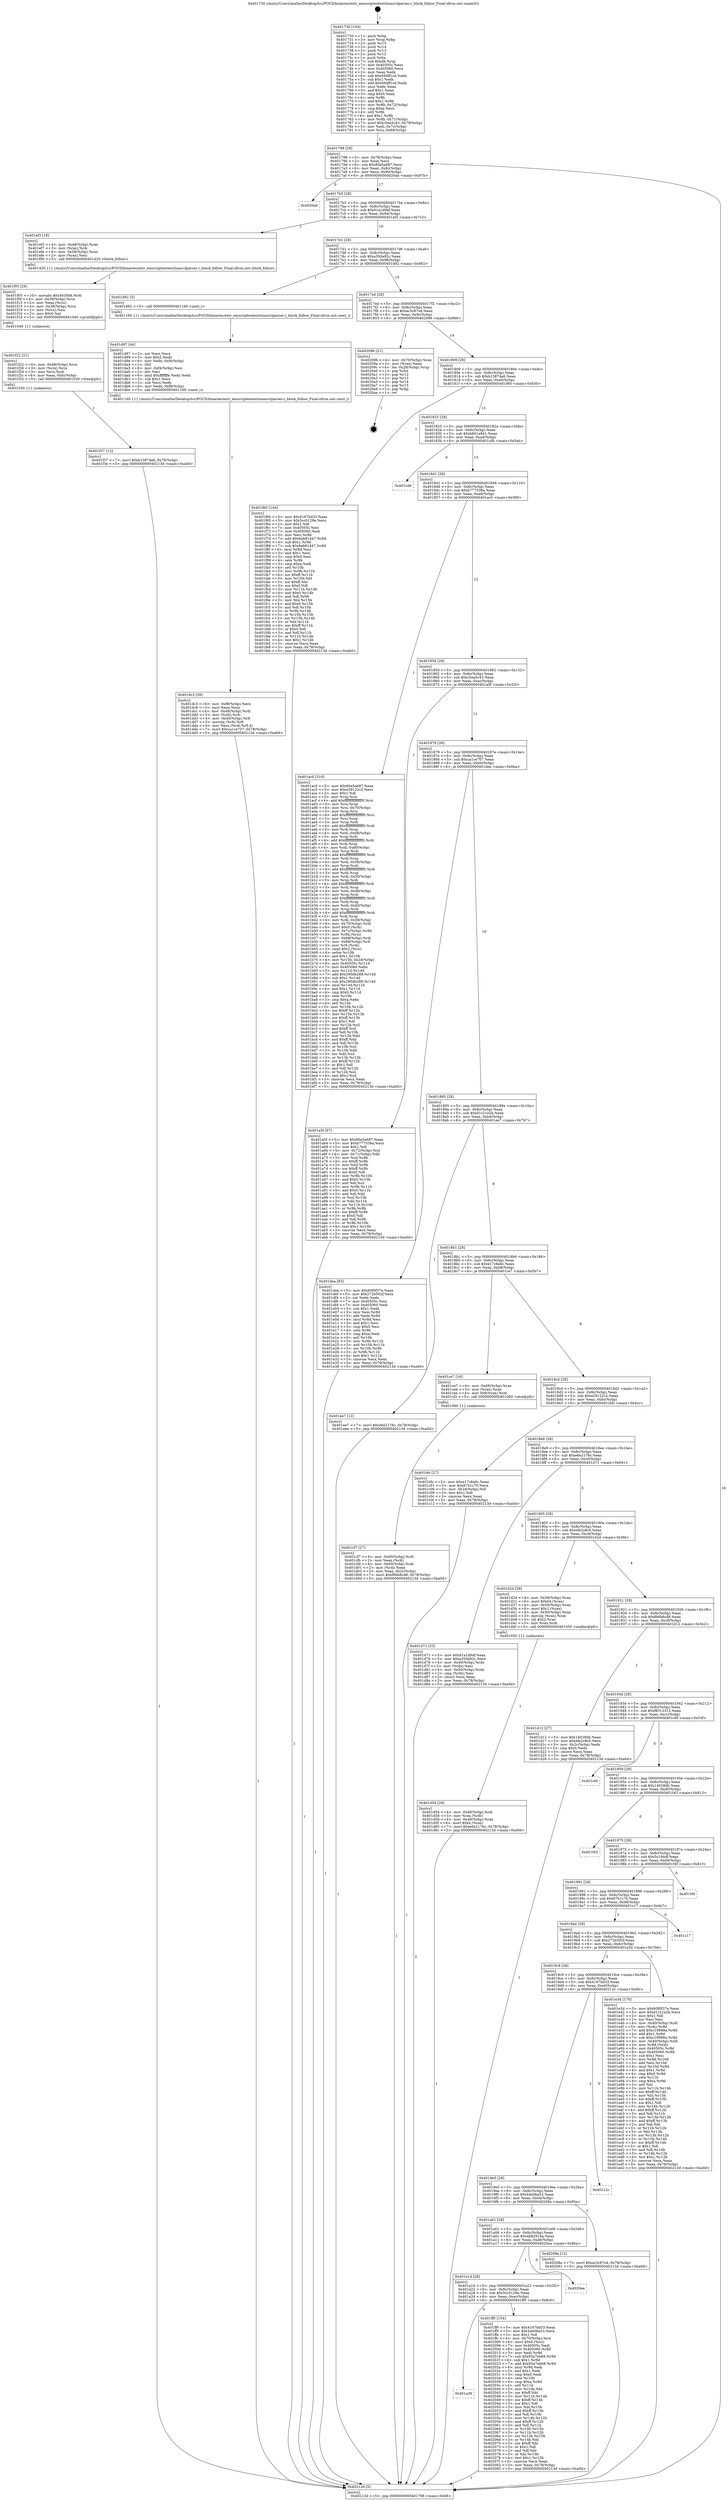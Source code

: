 digraph "0x401730" {
  label = "0x401730 (/mnt/c/Users/mathe/Desktop/tcc/POCII/binaries/extr_emscriptentestsluasrclparser.c_block_follow_Final-ollvm.out::main(0))"
  labelloc = "t"
  node[shape=record]

  Entry [label="",width=0.3,height=0.3,shape=circle,fillcolor=black,style=filled]
  "0x401798" [label="{
     0x401798 [29]\l
     | [instrs]\l
     &nbsp;&nbsp;0x401798 \<+3\>: mov -0x78(%rbp),%eax\l
     &nbsp;&nbsp;0x40179b \<+2\>: mov %eax,%ecx\l
     &nbsp;&nbsp;0x40179d \<+6\>: sub $0x80a5a687,%ecx\l
     &nbsp;&nbsp;0x4017a3 \<+6\>: mov %eax,-0x8c(%rbp)\l
     &nbsp;&nbsp;0x4017a9 \<+6\>: mov %ecx,-0x90(%rbp)\l
     &nbsp;&nbsp;0x4017af \<+6\>: je 00000000004020ab \<main+0x97b\>\l
  }"]
  "0x4020ab" [label="{
     0x4020ab\l
  }", style=dashed]
  "0x4017b5" [label="{
     0x4017b5 [28]\l
     | [instrs]\l
     &nbsp;&nbsp;0x4017b5 \<+5\>: jmp 00000000004017ba \<main+0x8a\>\l
     &nbsp;&nbsp;0x4017ba \<+6\>: mov -0x8c(%rbp),%eax\l
     &nbsp;&nbsp;0x4017c0 \<+5\>: sub $0x91a1d94f,%eax\l
     &nbsp;&nbsp;0x4017c5 \<+6\>: mov %eax,-0x94(%rbp)\l
     &nbsp;&nbsp;0x4017cb \<+6\>: je 0000000000401ef3 \<main+0x7c3\>\l
  }"]
  Exit [label="",width=0.3,height=0.3,shape=circle,fillcolor=black,style=filled,peripheries=2]
  "0x401ef3" [label="{
     0x401ef3 [18]\l
     | [instrs]\l
     &nbsp;&nbsp;0x401ef3 \<+4\>: mov -0x48(%rbp),%rax\l
     &nbsp;&nbsp;0x401ef7 \<+3\>: mov (%rax),%rdi\l
     &nbsp;&nbsp;0x401efa \<+4\>: mov -0x58(%rbp),%rax\l
     &nbsp;&nbsp;0x401efe \<+2\>: mov (%rax),%esi\l
     &nbsp;&nbsp;0x401f00 \<+5\>: call 0000000000401420 \<block_follow\>\l
     | [calls]\l
     &nbsp;&nbsp;0x401420 \{1\} (/mnt/c/Users/mathe/Desktop/tcc/POCII/binaries/extr_emscriptentestsluasrclparser.c_block_follow_Final-ollvm.out::block_follow)\l
  }"]
  "0x4017d1" [label="{
     0x4017d1 [28]\l
     | [instrs]\l
     &nbsp;&nbsp;0x4017d1 \<+5\>: jmp 00000000004017d6 \<main+0xa6\>\l
     &nbsp;&nbsp;0x4017d6 \<+6\>: mov -0x8c(%rbp),%eax\l
     &nbsp;&nbsp;0x4017dc \<+5\>: sub $0xa350a92c,%eax\l
     &nbsp;&nbsp;0x4017e1 \<+6\>: mov %eax,-0x98(%rbp)\l
     &nbsp;&nbsp;0x4017e7 \<+6\>: je 0000000000401d92 \<main+0x662\>\l
  }"]
  "0x401a39" [label="{
     0x401a39\l
  }", style=dashed]
  "0x401d92" [label="{
     0x401d92 [5]\l
     | [instrs]\l
     &nbsp;&nbsp;0x401d92 \<+5\>: call 0000000000401160 \<next_i\>\l
     | [calls]\l
     &nbsp;&nbsp;0x401160 \{1\} (/mnt/c/Users/mathe/Desktop/tcc/POCII/binaries/extr_emscriptentestsluasrclparser.c_block_follow_Final-ollvm.out::next_i)\l
  }"]
  "0x4017ed" [label="{
     0x4017ed [28]\l
     | [instrs]\l
     &nbsp;&nbsp;0x4017ed \<+5\>: jmp 00000000004017f2 \<main+0xc2\>\l
     &nbsp;&nbsp;0x4017f2 \<+6\>: mov -0x8c(%rbp),%eax\l
     &nbsp;&nbsp;0x4017f8 \<+5\>: sub $0xac3c87e4,%eax\l
     &nbsp;&nbsp;0x4017fd \<+6\>: mov %eax,-0x9c(%rbp)\l
     &nbsp;&nbsp;0x401803 \<+6\>: je 0000000000402096 \<main+0x966\>\l
  }"]
  "0x401ff0" [label="{
     0x401ff0 [154]\l
     | [instrs]\l
     &nbsp;&nbsp;0x401ff0 \<+5\>: mov $0x4167bd33,%eax\l
     &nbsp;&nbsp;0x401ff5 \<+5\>: mov $0x44e0ba53,%ecx\l
     &nbsp;&nbsp;0x401ffa \<+2\>: mov $0x1,%dl\l
     &nbsp;&nbsp;0x401ffc \<+4\>: mov -0x70(%rbp),%rsi\l
     &nbsp;&nbsp;0x402000 \<+6\>: movl $0x0,(%rsi)\l
     &nbsp;&nbsp;0x402006 \<+7\>: mov 0x40505c,%edi\l
     &nbsp;&nbsp;0x40200d \<+8\>: mov 0x405060,%r8d\l
     &nbsp;&nbsp;0x402015 \<+3\>: mov %edi,%r9d\l
     &nbsp;&nbsp;0x402018 \<+7\>: sub $0x93a7eb68,%r9d\l
     &nbsp;&nbsp;0x40201f \<+4\>: sub $0x1,%r9d\l
     &nbsp;&nbsp;0x402023 \<+7\>: add $0x93a7eb68,%r9d\l
     &nbsp;&nbsp;0x40202a \<+4\>: imul %r9d,%edi\l
     &nbsp;&nbsp;0x40202e \<+3\>: and $0x1,%edi\l
     &nbsp;&nbsp;0x402031 \<+3\>: cmp $0x0,%edi\l
     &nbsp;&nbsp;0x402034 \<+4\>: sete %r10b\l
     &nbsp;&nbsp;0x402038 \<+4\>: cmp $0xa,%r8d\l
     &nbsp;&nbsp;0x40203c \<+4\>: setl %r11b\l
     &nbsp;&nbsp;0x402040 \<+3\>: mov %r10b,%bl\l
     &nbsp;&nbsp;0x402043 \<+3\>: xor $0xff,%bl\l
     &nbsp;&nbsp;0x402046 \<+3\>: mov %r11b,%r14b\l
     &nbsp;&nbsp;0x402049 \<+4\>: xor $0xff,%r14b\l
     &nbsp;&nbsp;0x40204d \<+3\>: xor $0x1,%dl\l
     &nbsp;&nbsp;0x402050 \<+3\>: mov %bl,%r15b\l
     &nbsp;&nbsp;0x402053 \<+4\>: and $0xff,%r15b\l
     &nbsp;&nbsp;0x402057 \<+3\>: and %dl,%r10b\l
     &nbsp;&nbsp;0x40205a \<+3\>: mov %r14b,%r12b\l
     &nbsp;&nbsp;0x40205d \<+4\>: and $0xff,%r12b\l
     &nbsp;&nbsp;0x402061 \<+3\>: and %dl,%r11b\l
     &nbsp;&nbsp;0x402064 \<+3\>: or %r10b,%r15b\l
     &nbsp;&nbsp;0x402067 \<+3\>: or %r11b,%r12b\l
     &nbsp;&nbsp;0x40206a \<+3\>: xor %r12b,%r15b\l
     &nbsp;&nbsp;0x40206d \<+3\>: or %r14b,%bl\l
     &nbsp;&nbsp;0x402070 \<+3\>: xor $0xff,%bl\l
     &nbsp;&nbsp;0x402073 \<+3\>: or $0x1,%dl\l
     &nbsp;&nbsp;0x402076 \<+2\>: and %dl,%bl\l
     &nbsp;&nbsp;0x402078 \<+3\>: or %bl,%r15b\l
     &nbsp;&nbsp;0x40207b \<+4\>: test $0x1,%r15b\l
     &nbsp;&nbsp;0x40207f \<+3\>: cmovne %ecx,%eax\l
     &nbsp;&nbsp;0x402082 \<+3\>: mov %eax,-0x78(%rbp)\l
     &nbsp;&nbsp;0x402085 \<+5\>: jmp 000000000040213d \<main+0xa0d\>\l
  }"]
  "0x402096" [label="{
     0x402096 [21]\l
     | [instrs]\l
     &nbsp;&nbsp;0x402096 \<+4\>: mov -0x70(%rbp),%rax\l
     &nbsp;&nbsp;0x40209a \<+2\>: mov (%rax),%eax\l
     &nbsp;&nbsp;0x40209c \<+4\>: lea -0x28(%rbp),%rsp\l
     &nbsp;&nbsp;0x4020a0 \<+1\>: pop %rbx\l
     &nbsp;&nbsp;0x4020a1 \<+2\>: pop %r12\l
     &nbsp;&nbsp;0x4020a3 \<+2\>: pop %r13\l
     &nbsp;&nbsp;0x4020a5 \<+2\>: pop %r14\l
     &nbsp;&nbsp;0x4020a7 \<+2\>: pop %r15\l
     &nbsp;&nbsp;0x4020a9 \<+1\>: pop %rbp\l
     &nbsp;&nbsp;0x4020aa \<+1\>: ret\l
  }"]
  "0x401809" [label="{
     0x401809 [28]\l
     | [instrs]\l
     &nbsp;&nbsp;0x401809 \<+5\>: jmp 000000000040180e \<main+0xde\>\l
     &nbsp;&nbsp;0x40180e \<+6\>: mov -0x8c(%rbp),%eax\l
     &nbsp;&nbsp;0x401814 \<+5\>: sub $0xb13874a6,%eax\l
     &nbsp;&nbsp;0x401819 \<+6\>: mov %eax,-0xa0(%rbp)\l
     &nbsp;&nbsp;0x40181f \<+6\>: je 0000000000401f60 \<main+0x830\>\l
  }"]
  "0x401a1d" [label="{
     0x401a1d [28]\l
     | [instrs]\l
     &nbsp;&nbsp;0x401a1d \<+5\>: jmp 0000000000401a22 \<main+0x2f2\>\l
     &nbsp;&nbsp;0x401a22 \<+6\>: mov -0x8c(%rbp),%eax\l
     &nbsp;&nbsp;0x401a28 \<+5\>: sub $0x5cc0128e,%eax\l
     &nbsp;&nbsp;0x401a2d \<+6\>: mov %eax,-0xec(%rbp)\l
     &nbsp;&nbsp;0x401a33 \<+6\>: je 0000000000401ff0 \<main+0x8c0\>\l
  }"]
  "0x401f60" [label="{
     0x401f60 [144]\l
     | [instrs]\l
     &nbsp;&nbsp;0x401f60 \<+5\>: mov $0x4167bd33,%eax\l
     &nbsp;&nbsp;0x401f65 \<+5\>: mov $0x5cc0128e,%ecx\l
     &nbsp;&nbsp;0x401f6a \<+2\>: mov $0x1,%dl\l
     &nbsp;&nbsp;0x401f6c \<+7\>: mov 0x40505c,%esi\l
     &nbsp;&nbsp;0x401f73 \<+7\>: mov 0x405060,%edi\l
     &nbsp;&nbsp;0x401f7a \<+3\>: mov %esi,%r8d\l
     &nbsp;&nbsp;0x401f7d \<+7\>: add $0x6ab81447,%r8d\l
     &nbsp;&nbsp;0x401f84 \<+4\>: sub $0x1,%r8d\l
     &nbsp;&nbsp;0x401f88 \<+7\>: sub $0x6ab81447,%r8d\l
     &nbsp;&nbsp;0x401f8f \<+4\>: imul %r8d,%esi\l
     &nbsp;&nbsp;0x401f93 \<+3\>: and $0x1,%esi\l
     &nbsp;&nbsp;0x401f96 \<+3\>: cmp $0x0,%esi\l
     &nbsp;&nbsp;0x401f99 \<+4\>: sete %r9b\l
     &nbsp;&nbsp;0x401f9d \<+3\>: cmp $0xa,%edi\l
     &nbsp;&nbsp;0x401fa0 \<+4\>: setl %r10b\l
     &nbsp;&nbsp;0x401fa4 \<+3\>: mov %r9b,%r11b\l
     &nbsp;&nbsp;0x401fa7 \<+4\>: xor $0xff,%r11b\l
     &nbsp;&nbsp;0x401fab \<+3\>: mov %r10b,%bl\l
     &nbsp;&nbsp;0x401fae \<+3\>: xor $0xff,%bl\l
     &nbsp;&nbsp;0x401fb1 \<+3\>: xor $0x0,%dl\l
     &nbsp;&nbsp;0x401fb4 \<+3\>: mov %r11b,%r14b\l
     &nbsp;&nbsp;0x401fb7 \<+4\>: and $0x0,%r14b\l
     &nbsp;&nbsp;0x401fbb \<+3\>: and %dl,%r9b\l
     &nbsp;&nbsp;0x401fbe \<+3\>: mov %bl,%r15b\l
     &nbsp;&nbsp;0x401fc1 \<+4\>: and $0x0,%r15b\l
     &nbsp;&nbsp;0x401fc5 \<+3\>: and %dl,%r10b\l
     &nbsp;&nbsp;0x401fc8 \<+3\>: or %r9b,%r14b\l
     &nbsp;&nbsp;0x401fcb \<+3\>: or %r10b,%r15b\l
     &nbsp;&nbsp;0x401fce \<+3\>: xor %r15b,%r14b\l
     &nbsp;&nbsp;0x401fd1 \<+3\>: or %bl,%r11b\l
     &nbsp;&nbsp;0x401fd4 \<+4\>: xor $0xff,%r11b\l
     &nbsp;&nbsp;0x401fd8 \<+3\>: or $0x0,%dl\l
     &nbsp;&nbsp;0x401fdb \<+3\>: and %dl,%r11b\l
     &nbsp;&nbsp;0x401fde \<+3\>: or %r11b,%r14b\l
     &nbsp;&nbsp;0x401fe1 \<+4\>: test $0x1,%r14b\l
     &nbsp;&nbsp;0x401fe5 \<+3\>: cmovne %ecx,%eax\l
     &nbsp;&nbsp;0x401fe8 \<+3\>: mov %eax,-0x78(%rbp)\l
     &nbsp;&nbsp;0x401feb \<+5\>: jmp 000000000040213d \<main+0xa0d\>\l
  }"]
  "0x401825" [label="{
     0x401825 [28]\l
     | [instrs]\l
     &nbsp;&nbsp;0x401825 \<+5\>: jmp 000000000040182a \<main+0xfa\>\l
     &nbsp;&nbsp;0x40182a \<+6\>: mov -0x8c(%rbp),%eax\l
     &nbsp;&nbsp;0x401830 \<+5\>: sub $0xb601a941,%eax\l
     &nbsp;&nbsp;0x401835 \<+6\>: mov %eax,-0xa4(%rbp)\l
     &nbsp;&nbsp;0x40183b \<+6\>: je 0000000000401cdb \<main+0x5ab\>\l
  }"]
  "0x4020ea" [label="{
     0x4020ea\l
  }", style=dashed]
  "0x401cdb" [label="{
     0x401cdb\l
  }", style=dashed]
  "0x401841" [label="{
     0x401841 [28]\l
     | [instrs]\l
     &nbsp;&nbsp;0x401841 \<+5\>: jmp 0000000000401846 \<main+0x116\>\l
     &nbsp;&nbsp;0x401846 \<+6\>: mov -0x8c(%rbp),%eax\l
     &nbsp;&nbsp;0x40184c \<+5\>: sub $0xb777538a,%eax\l
     &nbsp;&nbsp;0x401851 \<+6\>: mov %eax,-0xa8(%rbp)\l
     &nbsp;&nbsp;0x401857 \<+6\>: je 0000000000401ac0 \<main+0x390\>\l
  }"]
  "0x401a01" [label="{
     0x401a01 [28]\l
     | [instrs]\l
     &nbsp;&nbsp;0x401a01 \<+5\>: jmp 0000000000401a06 \<main+0x2d6\>\l
     &nbsp;&nbsp;0x401a06 \<+6\>: mov -0x8c(%rbp),%eax\l
     &nbsp;&nbsp;0x401a0c \<+5\>: sub $0x4b8291ba,%eax\l
     &nbsp;&nbsp;0x401a11 \<+6\>: mov %eax,-0xe8(%rbp)\l
     &nbsp;&nbsp;0x401a17 \<+6\>: je 00000000004020ea \<main+0x9ba\>\l
  }"]
  "0x401ac0" [label="{
     0x401ac0 [316]\l
     | [instrs]\l
     &nbsp;&nbsp;0x401ac0 \<+5\>: mov $0x80a5a687,%eax\l
     &nbsp;&nbsp;0x401ac5 \<+5\>: mov $0xe29122c2,%ecx\l
     &nbsp;&nbsp;0x401aca \<+2\>: mov $0x1,%dl\l
     &nbsp;&nbsp;0x401acc \<+3\>: mov %rsp,%rsi\l
     &nbsp;&nbsp;0x401acf \<+4\>: add $0xfffffffffffffff0,%rsi\l
     &nbsp;&nbsp;0x401ad3 \<+3\>: mov %rsi,%rsp\l
     &nbsp;&nbsp;0x401ad6 \<+4\>: mov %rsi,-0x70(%rbp)\l
     &nbsp;&nbsp;0x401ada \<+3\>: mov %rsp,%rsi\l
     &nbsp;&nbsp;0x401add \<+4\>: add $0xfffffffffffffff0,%rsi\l
     &nbsp;&nbsp;0x401ae1 \<+3\>: mov %rsi,%rsp\l
     &nbsp;&nbsp;0x401ae4 \<+3\>: mov %rsp,%rdi\l
     &nbsp;&nbsp;0x401ae7 \<+4\>: add $0xfffffffffffffff0,%rdi\l
     &nbsp;&nbsp;0x401aeb \<+3\>: mov %rdi,%rsp\l
     &nbsp;&nbsp;0x401aee \<+4\>: mov %rdi,-0x68(%rbp)\l
     &nbsp;&nbsp;0x401af2 \<+3\>: mov %rsp,%rdi\l
     &nbsp;&nbsp;0x401af5 \<+4\>: add $0xfffffffffffffff0,%rdi\l
     &nbsp;&nbsp;0x401af9 \<+3\>: mov %rdi,%rsp\l
     &nbsp;&nbsp;0x401afc \<+4\>: mov %rdi,-0x60(%rbp)\l
     &nbsp;&nbsp;0x401b00 \<+3\>: mov %rsp,%rdi\l
     &nbsp;&nbsp;0x401b03 \<+4\>: add $0xfffffffffffffff0,%rdi\l
     &nbsp;&nbsp;0x401b07 \<+3\>: mov %rdi,%rsp\l
     &nbsp;&nbsp;0x401b0a \<+4\>: mov %rdi,-0x58(%rbp)\l
     &nbsp;&nbsp;0x401b0e \<+3\>: mov %rsp,%rdi\l
     &nbsp;&nbsp;0x401b11 \<+4\>: add $0xfffffffffffffff0,%rdi\l
     &nbsp;&nbsp;0x401b15 \<+3\>: mov %rdi,%rsp\l
     &nbsp;&nbsp;0x401b18 \<+4\>: mov %rdi,-0x50(%rbp)\l
     &nbsp;&nbsp;0x401b1c \<+3\>: mov %rsp,%rdi\l
     &nbsp;&nbsp;0x401b1f \<+4\>: add $0xfffffffffffffff0,%rdi\l
     &nbsp;&nbsp;0x401b23 \<+3\>: mov %rdi,%rsp\l
     &nbsp;&nbsp;0x401b26 \<+4\>: mov %rdi,-0x48(%rbp)\l
     &nbsp;&nbsp;0x401b2a \<+3\>: mov %rsp,%rdi\l
     &nbsp;&nbsp;0x401b2d \<+4\>: add $0xfffffffffffffff0,%rdi\l
     &nbsp;&nbsp;0x401b31 \<+3\>: mov %rdi,%rsp\l
     &nbsp;&nbsp;0x401b34 \<+4\>: mov %rdi,-0x40(%rbp)\l
     &nbsp;&nbsp;0x401b38 \<+3\>: mov %rsp,%rdi\l
     &nbsp;&nbsp;0x401b3b \<+4\>: add $0xfffffffffffffff0,%rdi\l
     &nbsp;&nbsp;0x401b3f \<+3\>: mov %rdi,%rsp\l
     &nbsp;&nbsp;0x401b42 \<+4\>: mov %rdi,-0x38(%rbp)\l
     &nbsp;&nbsp;0x401b46 \<+4\>: mov -0x70(%rbp),%rdi\l
     &nbsp;&nbsp;0x401b4a \<+6\>: movl $0x0,(%rdi)\l
     &nbsp;&nbsp;0x401b50 \<+4\>: mov -0x7c(%rbp),%r8d\l
     &nbsp;&nbsp;0x401b54 \<+3\>: mov %r8d,(%rsi)\l
     &nbsp;&nbsp;0x401b57 \<+4\>: mov -0x68(%rbp),%rdi\l
     &nbsp;&nbsp;0x401b5b \<+7\>: mov -0x88(%rbp),%r9\l
     &nbsp;&nbsp;0x401b62 \<+3\>: mov %r9,(%rdi)\l
     &nbsp;&nbsp;0x401b65 \<+3\>: cmpl $0x2,(%rsi)\l
     &nbsp;&nbsp;0x401b68 \<+4\>: setne %r10b\l
     &nbsp;&nbsp;0x401b6c \<+4\>: and $0x1,%r10b\l
     &nbsp;&nbsp;0x401b70 \<+4\>: mov %r10b,-0x2d(%rbp)\l
     &nbsp;&nbsp;0x401b74 \<+8\>: mov 0x40505c,%r11d\l
     &nbsp;&nbsp;0x401b7c \<+7\>: mov 0x405060,%ebx\l
     &nbsp;&nbsp;0x401b83 \<+3\>: mov %r11d,%r14d\l
     &nbsp;&nbsp;0x401b86 \<+7\>: add $0x290db288,%r14d\l
     &nbsp;&nbsp;0x401b8d \<+4\>: sub $0x1,%r14d\l
     &nbsp;&nbsp;0x401b91 \<+7\>: sub $0x290db288,%r14d\l
     &nbsp;&nbsp;0x401b98 \<+4\>: imul %r14d,%r11d\l
     &nbsp;&nbsp;0x401b9c \<+4\>: and $0x1,%r11d\l
     &nbsp;&nbsp;0x401ba0 \<+4\>: cmp $0x0,%r11d\l
     &nbsp;&nbsp;0x401ba4 \<+4\>: sete %r10b\l
     &nbsp;&nbsp;0x401ba8 \<+3\>: cmp $0xa,%ebx\l
     &nbsp;&nbsp;0x401bab \<+4\>: setl %r15b\l
     &nbsp;&nbsp;0x401baf \<+3\>: mov %r10b,%r12b\l
     &nbsp;&nbsp;0x401bb2 \<+4\>: xor $0xff,%r12b\l
     &nbsp;&nbsp;0x401bb6 \<+3\>: mov %r15b,%r13b\l
     &nbsp;&nbsp;0x401bb9 \<+4\>: xor $0xff,%r13b\l
     &nbsp;&nbsp;0x401bbd \<+3\>: xor $0x1,%dl\l
     &nbsp;&nbsp;0x401bc0 \<+3\>: mov %r12b,%sil\l
     &nbsp;&nbsp;0x401bc3 \<+4\>: and $0xff,%sil\l
     &nbsp;&nbsp;0x401bc7 \<+3\>: and %dl,%r10b\l
     &nbsp;&nbsp;0x401bca \<+3\>: mov %r13b,%dil\l
     &nbsp;&nbsp;0x401bcd \<+4\>: and $0xff,%dil\l
     &nbsp;&nbsp;0x401bd1 \<+3\>: and %dl,%r15b\l
     &nbsp;&nbsp;0x401bd4 \<+3\>: or %r10b,%sil\l
     &nbsp;&nbsp;0x401bd7 \<+3\>: or %r15b,%dil\l
     &nbsp;&nbsp;0x401bda \<+3\>: xor %dil,%sil\l
     &nbsp;&nbsp;0x401bdd \<+3\>: or %r13b,%r12b\l
     &nbsp;&nbsp;0x401be0 \<+4\>: xor $0xff,%r12b\l
     &nbsp;&nbsp;0x401be4 \<+3\>: or $0x1,%dl\l
     &nbsp;&nbsp;0x401be7 \<+3\>: and %dl,%r12b\l
     &nbsp;&nbsp;0x401bea \<+3\>: or %r12b,%sil\l
     &nbsp;&nbsp;0x401bed \<+4\>: test $0x1,%sil\l
     &nbsp;&nbsp;0x401bf1 \<+3\>: cmovne %ecx,%eax\l
     &nbsp;&nbsp;0x401bf4 \<+3\>: mov %eax,-0x78(%rbp)\l
     &nbsp;&nbsp;0x401bf7 \<+5\>: jmp 000000000040213d \<main+0xa0d\>\l
  }"]
  "0x40185d" [label="{
     0x40185d [28]\l
     | [instrs]\l
     &nbsp;&nbsp;0x40185d \<+5\>: jmp 0000000000401862 \<main+0x132\>\l
     &nbsp;&nbsp;0x401862 \<+6\>: mov -0x8c(%rbp),%eax\l
     &nbsp;&nbsp;0x401868 \<+5\>: sub $0xc5ea5c43,%eax\l
     &nbsp;&nbsp;0x40186d \<+6\>: mov %eax,-0xac(%rbp)\l
     &nbsp;&nbsp;0x401873 \<+6\>: je 0000000000401a5f \<main+0x32f\>\l
  }"]
  "0x40208a" [label="{
     0x40208a [12]\l
     | [instrs]\l
     &nbsp;&nbsp;0x40208a \<+7\>: movl $0xac3c87e4,-0x78(%rbp)\l
     &nbsp;&nbsp;0x402091 \<+5\>: jmp 000000000040213d \<main+0xa0d\>\l
  }"]
  "0x401a5f" [label="{
     0x401a5f [97]\l
     | [instrs]\l
     &nbsp;&nbsp;0x401a5f \<+5\>: mov $0x80a5a687,%eax\l
     &nbsp;&nbsp;0x401a64 \<+5\>: mov $0xb777538a,%ecx\l
     &nbsp;&nbsp;0x401a69 \<+2\>: mov $0x1,%dl\l
     &nbsp;&nbsp;0x401a6b \<+4\>: mov -0x72(%rbp),%sil\l
     &nbsp;&nbsp;0x401a6f \<+4\>: mov -0x71(%rbp),%dil\l
     &nbsp;&nbsp;0x401a73 \<+3\>: mov %sil,%r8b\l
     &nbsp;&nbsp;0x401a76 \<+4\>: xor $0xff,%r8b\l
     &nbsp;&nbsp;0x401a7a \<+3\>: mov %dil,%r9b\l
     &nbsp;&nbsp;0x401a7d \<+4\>: xor $0xff,%r9b\l
     &nbsp;&nbsp;0x401a81 \<+3\>: xor $0x0,%dl\l
     &nbsp;&nbsp;0x401a84 \<+3\>: mov %r8b,%r10b\l
     &nbsp;&nbsp;0x401a87 \<+4\>: and $0x0,%r10b\l
     &nbsp;&nbsp;0x401a8b \<+3\>: and %dl,%sil\l
     &nbsp;&nbsp;0x401a8e \<+3\>: mov %r9b,%r11b\l
     &nbsp;&nbsp;0x401a91 \<+4\>: and $0x0,%r11b\l
     &nbsp;&nbsp;0x401a95 \<+3\>: and %dl,%dil\l
     &nbsp;&nbsp;0x401a98 \<+3\>: or %sil,%r10b\l
     &nbsp;&nbsp;0x401a9b \<+3\>: or %dil,%r11b\l
     &nbsp;&nbsp;0x401a9e \<+3\>: xor %r11b,%r10b\l
     &nbsp;&nbsp;0x401aa1 \<+3\>: or %r9b,%r8b\l
     &nbsp;&nbsp;0x401aa4 \<+4\>: xor $0xff,%r8b\l
     &nbsp;&nbsp;0x401aa8 \<+3\>: or $0x0,%dl\l
     &nbsp;&nbsp;0x401aab \<+3\>: and %dl,%r8b\l
     &nbsp;&nbsp;0x401aae \<+3\>: or %r8b,%r10b\l
     &nbsp;&nbsp;0x401ab1 \<+4\>: test $0x1,%r10b\l
     &nbsp;&nbsp;0x401ab5 \<+3\>: cmovne %ecx,%eax\l
     &nbsp;&nbsp;0x401ab8 \<+3\>: mov %eax,-0x78(%rbp)\l
     &nbsp;&nbsp;0x401abb \<+5\>: jmp 000000000040213d \<main+0xa0d\>\l
  }"]
  "0x401879" [label="{
     0x401879 [28]\l
     | [instrs]\l
     &nbsp;&nbsp;0x401879 \<+5\>: jmp 000000000040187e \<main+0x14e\>\l
     &nbsp;&nbsp;0x40187e \<+6\>: mov -0x8c(%rbp),%eax\l
     &nbsp;&nbsp;0x401884 \<+5\>: sub $0xca1ce707,%eax\l
     &nbsp;&nbsp;0x401889 \<+6\>: mov %eax,-0xb0(%rbp)\l
     &nbsp;&nbsp;0x40188f \<+6\>: je 0000000000401dea \<main+0x6ba\>\l
  }"]
  "0x40213d" [label="{
     0x40213d [5]\l
     | [instrs]\l
     &nbsp;&nbsp;0x40213d \<+5\>: jmp 0000000000401798 \<main+0x68\>\l
  }"]
  "0x401730" [label="{
     0x401730 [104]\l
     | [instrs]\l
     &nbsp;&nbsp;0x401730 \<+1\>: push %rbp\l
     &nbsp;&nbsp;0x401731 \<+3\>: mov %rsp,%rbp\l
     &nbsp;&nbsp;0x401734 \<+2\>: push %r15\l
     &nbsp;&nbsp;0x401736 \<+2\>: push %r14\l
     &nbsp;&nbsp;0x401738 \<+2\>: push %r13\l
     &nbsp;&nbsp;0x40173a \<+2\>: push %r12\l
     &nbsp;&nbsp;0x40173c \<+1\>: push %rbx\l
     &nbsp;&nbsp;0x40173d \<+7\>: sub $0xd8,%rsp\l
     &nbsp;&nbsp;0x401744 \<+7\>: mov 0x40505c,%eax\l
     &nbsp;&nbsp;0x40174b \<+7\>: mov 0x405060,%ecx\l
     &nbsp;&nbsp;0x401752 \<+2\>: mov %eax,%edx\l
     &nbsp;&nbsp;0x401754 \<+6\>: sub $0x694ff1cd,%edx\l
     &nbsp;&nbsp;0x40175a \<+3\>: sub $0x1,%edx\l
     &nbsp;&nbsp;0x40175d \<+6\>: add $0x694ff1cd,%edx\l
     &nbsp;&nbsp;0x401763 \<+3\>: imul %edx,%eax\l
     &nbsp;&nbsp;0x401766 \<+3\>: and $0x1,%eax\l
     &nbsp;&nbsp;0x401769 \<+3\>: cmp $0x0,%eax\l
     &nbsp;&nbsp;0x40176c \<+4\>: sete %r8b\l
     &nbsp;&nbsp;0x401770 \<+4\>: and $0x1,%r8b\l
     &nbsp;&nbsp;0x401774 \<+4\>: mov %r8b,-0x72(%rbp)\l
     &nbsp;&nbsp;0x401778 \<+3\>: cmp $0xa,%ecx\l
     &nbsp;&nbsp;0x40177b \<+4\>: setl %r8b\l
     &nbsp;&nbsp;0x40177f \<+4\>: and $0x1,%r8b\l
     &nbsp;&nbsp;0x401783 \<+4\>: mov %r8b,-0x71(%rbp)\l
     &nbsp;&nbsp;0x401787 \<+7\>: movl $0xc5ea5c43,-0x78(%rbp)\l
     &nbsp;&nbsp;0x40178e \<+3\>: mov %edi,-0x7c(%rbp)\l
     &nbsp;&nbsp;0x401791 \<+7\>: mov %rsi,-0x88(%rbp)\l
  }"]
  "0x4019e5" [label="{
     0x4019e5 [28]\l
     | [instrs]\l
     &nbsp;&nbsp;0x4019e5 \<+5\>: jmp 00000000004019ea \<main+0x2ba\>\l
     &nbsp;&nbsp;0x4019ea \<+6\>: mov -0x8c(%rbp),%eax\l
     &nbsp;&nbsp;0x4019f0 \<+5\>: sub $0x44e0ba53,%eax\l
     &nbsp;&nbsp;0x4019f5 \<+6\>: mov %eax,-0xe4(%rbp)\l
     &nbsp;&nbsp;0x4019fb \<+6\>: je 000000000040208a \<main+0x95a\>\l
  }"]
  "0x40212c" [label="{
     0x40212c\l
  }", style=dashed]
  "0x401dea" [label="{
     0x401dea [83]\l
     | [instrs]\l
     &nbsp;&nbsp;0x401dea \<+5\>: mov $0x60f0f37e,%eax\l
     &nbsp;&nbsp;0x401def \<+5\>: mov $0x272b592f,%ecx\l
     &nbsp;&nbsp;0x401df4 \<+2\>: xor %edx,%edx\l
     &nbsp;&nbsp;0x401df6 \<+7\>: mov 0x40505c,%esi\l
     &nbsp;&nbsp;0x401dfd \<+7\>: mov 0x405060,%edi\l
     &nbsp;&nbsp;0x401e04 \<+3\>: sub $0x1,%edx\l
     &nbsp;&nbsp;0x401e07 \<+3\>: mov %esi,%r8d\l
     &nbsp;&nbsp;0x401e0a \<+3\>: add %edx,%r8d\l
     &nbsp;&nbsp;0x401e0d \<+4\>: imul %r8d,%esi\l
     &nbsp;&nbsp;0x401e11 \<+3\>: and $0x1,%esi\l
     &nbsp;&nbsp;0x401e14 \<+3\>: cmp $0x0,%esi\l
     &nbsp;&nbsp;0x401e17 \<+4\>: sete %r9b\l
     &nbsp;&nbsp;0x401e1b \<+3\>: cmp $0xa,%edi\l
     &nbsp;&nbsp;0x401e1e \<+4\>: setl %r10b\l
     &nbsp;&nbsp;0x401e22 \<+3\>: mov %r9b,%r11b\l
     &nbsp;&nbsp;0x401e25 \<+3\>: and %r10b,%r11b\l
     &nbsp;&nbsp;0x401e28 \<+3\>: xor %r10b,%r9b\l
     &nbsp;&nbsp;0x401e2b \<+3\>: or %r9b,%r11b\l
     &nbsp;&nbsp;0x401e2e \<+4\>: test $0x1,%r11b\l
     &nbsp;&nbsp;0x401e32 \<+3\>: cmovne %ecx,%eax\l
     &nbsp;&nbsp;0x401e35 \<+3\>: mov %eax,-0x78(%rbp)\l
     &nbsp;&nbsp;0x401e38 \<+5\>: jmp 000000000040213d \<main+0xa0d\>\l
  }"]
  "0x401895" [label="{
     0x401895 [28]\l
     | [instrs]\l
     &nbsp;&nbsp;0x401895 \<+5\>: jmp 000000000040189a \<main+0x16a\>\l
     &nbsp;&nbsp;0x40189a \<+6\>: mov -0x8c(%rbp),%eax\l
     &nbsp;&nbsp;0x4018a0 \<+5\>: sub $0xd1c21e2b,%eax\l
     &nbsp;&nbsp;0x4018a5 \<+6\>: mov %eax,-0xb4(%rbp)\l
     &nbsp;&nbsp;0x4018ab \<+6\>: je 0000000000401ee7 \<main+0x7b7\>\l
  }"]
  "0x401f37" [label="{
     0x401f37 [12]\l
     | [instrs]\l
     &nbsp;&nbsp;0x401f37 \<+7\>: movl $0xb13874a6,-0x78(%rbp)\l
     &nbsp;&nbsp;0x401f3e \<+5\>: jmp 000000000040213d \<main+0xa0d\>\l
  }"]
  "0x401ee7" [label="{
     0x401ee7 [12]\l
     | [instrs]\l
     &nbsp;&nbsp;0x401ee7 \<+7\>: movl $0xe6e2176c,-0x78(%rbp)\l
     &nbsp;&nbsp;0x401eee \<+5\>: jmp 000000000040213d \<main+0xa0d\>\l
  }"]
  "0x4018b1" [label="{
     0x4018b1 [28]\l
     | [instrs]\l
     &nbsp;&nbsp;0x4018b1 \<+5\>: jmp 00000000004018b6 \<main+0x186\>\l
     &nbsp;&nbsp;0x4018b6 \<+6\>: mov -0x8c(%rbp),%eax\l
     &nbsp;&nbsp;0x4018bc \<+5\>: sub $0xe17c8a6c,%eax\l
     &nbsp;&nbsp;0x4018c1 \<+6\>: mov %eax,-0xb8(%rbp)\l
     &nbsp;&nbsp;0x4018c7 \<+6\>: je 0000000000401ce7 \<main+0x5b7\>\l
  }"]
  "0x401f22" [label="{
     0x401f22 [21]\l
     | [instrs]\l
     &nbsp;&nbsp;0x401f22 \<+4\>: mov -0x48(%rbp),%rcx\l
     &nbsp;&nbsp;0x401f26 \<+3\>: mov (%rcx),%rcx\l
     &nbsp;&nbsp;0x401f29 \<+3\>: mov %rcx,%rdi\l
     &nbsp;&nbsp;0x401f2c \<+6\>: mov %eax,-0xfc(%rbp)\l
     &nbsp;&nbsp;0x401f32 \<+5\>: call 0000000000401030 \<free@plt\>\l
     | [calls]\l
     &nbsp;&nbsp;0x401030 \{1\} (unknown)\l
  }"]
  "0x401ce7" [label="{
     0x401ce7 [16]\l
     | [instrs]\l
     &nbsp;&nbsp;0x401ce7 \<+4\>: mov -0x68(%rbp),%rax\l
     &nbsp;&nbsp;0x401ceb \<+3\>: mov (%rax),%rax\l
     &nbsp;&nbsp;0x401cee \<+4\>: mov 0x8(%rax),%rdi\l
     &nbsp;&nbsp;0x401cf2 \<+5\>: call 0000000000401060 \<atoi@plt\>\l
     | [calls]\l
     &nbsp;&nbsp;0x401060 \{1\} (unknown)\l
  }"]
  "0x4018cd" [label="{
     0x4018cd [28]\l
     | [instrs]\l
     &nbsp;&nbsp;0x4018cd \<+5\>: jmp 00000000004018d2 \<main+0x1a2\>\l
     &nbsp;&nbsp;0x4018d2 \<+6\>: mov -0x8c(%rbp),%eax\l
     &nbsp;&nbsp;0x4018d8 \<+5\>: sub $0xe29122c2,%eax\l
     &nbsp;&nbsp;0x4018dd \<+6\>: mov %eax,-0xbc(%rbp)\l
     &nbsp;&nbsp;0x4018e3 \<+6\>: je 0000000000401bfc \<main+0x4cc\>\l
  }"]
  "0x401f05" [label="{
     0x401f05 [29]\l
     | [instrs]\l
     &nbsp;&nbsp;0x401f05 \<+10\>: movabs $0x4030b6,%rdi\l
     &nbsp;&nbsp;0x401f0f \<+4\>: mov -0x38(%rbp),%rcx\l
     &nbsp;&nbsp;0x401f13 \<+2\>: mov %eax,(%rcx)\l
     &nbsp;&nbsp;0x401f15 \<+4\>: mov -0x38(%rbp),%rcx\l
     &nbsp;&nbsp;0x401f19 \<+2\>: mov (%rcx),%esi\l
     &nbsp;&nbsp;0x401f1b \<+2\>: mov $0x0,%al\l
     &nbsp;&nbsp;0x401f1d \<+5\>: call 0000000000401040 \<printf@plt\>\l
     | [calls]\l
     &nbsp;&nbsp;0x401040 \{1\} (unknown)\l
  }"]
  "0x401bfc" [label="{
     0x401bfc [27]\l
     | [instrs]\l
     &nbsp;&nbsp;0x401bfc \<+5\>: mov $0xe17c8a6c,%eax\l
     &nbsp;&nbsp;0x401c01 \<+5\>: mov $0x67b1c70,%ecx\l
     &nbsp;&nbsp;0x401c06 \<+3\>: mov -0x2d(%rbp),%dl\l
     &nbsp;&nbsp;0x401c09 \<+3\>: test $0x1,%dl\l
     &nbsp;&nbsp;0x401c0c \<+3\>: cmovne %ecx,%eax\l
     &nbsp;&nbsp;0x401c0f \<+3\>: mov %eax,-0x78(%rbp)\l
     &nbsp;&nbsp;0x401c12 \<+5\>: jmp 000000000040213d \<main+0xa0d\>\l
  }"]
  "0x4018e9" [label="{
     0x4018e9 [28]\l
     | [instrs]\l
     &nbsp;&nbsp;0x4018e9 \<+5\>: jmp 00000000004018ee \<main+0x1be\>\l
     &nbsp;&nbsp;0x4018ee \<+6\>: mov -0x8c(%rbp),%eax\l
     &nbsp;&nbsp;0x4018f4 \<+5\>: sub $0xe6e2176c,%eax\l
     &nbsp;&nbsp;0x4018f9 \<+6\>: mov %eax,-0xc0(%rbp)\l
     &nbsp;&nbsp;0x4018ff \<+6\>: je 0000000000401d71 \<main+0x641\>\l
  }"]
  "0x401cf7" [label="{
     0x401cf7 [27]\l
     | [instrs]\l
     &nbsp;&nbsp;0x401cf7 \<+4\>: mov -0x60(%rbp),%rdi\l
     &nbsp;&nbsp;0x401cfb \<+2\>: mov %eax,(%rdi)\l
     &nbsp;&nbsp;0x401cfd \<+4\>: mov -0x60(%rbp),%rdi\l
     &nbsp;&nbsp;0x401d01 \<+2\>: mov (%rdi),%eax\l
     &nbsp;&nbsp;0x401d03 \<+3\>: mov %eax,-0x2c(%rbp)\l
     &nbsp;&nbsp;0x401d06 \<+7\>: movl $0xf66b8cd8,-0x78(%rbp)\l
     &nbsp;&nbsp;0x401d0d \<+5\>: jmp 000000000040213d \<main+0xa0d\>\l
  }"]
  "0x4019c9" [label="{
     0x4019c9 [28]\l
     | [instrs]\l
     &nbsp;&nbsp;0x4019c9 \<+5\>: jmp 00000000004019ce \<main+0x29e\>\l
     &nbsp;&nbsp;0x4019ce \<+6\>: mov -0x8c(%rbp),%eax\l
     &nbsp;&nbsp;0x4019d4 \<+5\>: sub $0x4167bd33,%eax\l
     &nbsp;&nbsp;0x4019d9 \<+6\>: mov %eax,-0xe0(%rbp)\l
     &nbsp;&nbsp;0x4019df \<+6\>: je 000000000040212c \<main+0x9fc\>\l
  }"]
  "0x401d71" [label="{
     0x401d71 [33]\l
     | [instrs]\l
     &nbsp;&nbsp;0x401d71 \<+5\>: mov $0x91a1d94f,%eax\l
     &nbsp;&nbsp;0x401d76 \<+5\>: mov $0xa350a92c,%ecx\l
     &nbsp;&nbsp;0x401d7b \<+4\>: mov -0x40(%rbp),%rdx\l
     &nbsp;&nbsp;0x401d7f \<+2\>: mov (%rdx),%esi\l
     &nbsp;&nbsp;0x401d81 \<+4\>: mov -0x50(%rbp),%rdx\l
     &nbsp;&nbsp;0x401d85 \<+2\>: cmp (%rdx),%esi\l
     &nbsp;&nbsp;0x401d87 \<+3\>: cmovl %ecx,%eax\l
     &nbsp;&nbsp;0x401d8a \<+3\>: mov %eax,-0x78(%rbp)\l
     &nbsp;&nbsp;0x401d8d \<+5\>: jmp 000000000040213d \<main+0xa0d\>\l
  }"]
  "0x401905" [label="{
     0x401905 [28]\l
     | [instrs]\l
     &nbsp;&nbsp;0x401905 \<+5\>: jmp 000000000040190a \<main+0x1da\>\l
     &nbsp;&nbsp;0x40190a \<+6\>: mov -0x8c(%rbp),%eax\l
     &nbsp;&nbsp;0x401910 \<+5\>: sub $0xefe2c8c0,%eax\l
     &nbsp;&nbsp;0x401915 \<+6\>: mov %eax,-0xc4(%rbp)\l
     &nbsp;&nbsp;0x40191b \<+6\>: je 0000000000401d2d \<main+0x5fd\>\l
  }"]
  "0x401e3d" [label="{
     0x401e3d [170]\l
     | [instrs]\l
     &nbsp;&nbsp;0x401e3d \<+5\>: mov $0x60f0f37e,%eax\l
     &nbsp;&nbsp;0x401e42 \<+5\>: mov $0xd1c21e2b,%ecx\l
     &nbsp;&nbsp;0x401e47 \<+2\>: mov $0x1,%dl\l
     &nbsp;&nbsp;0x401e49 \<+2\>: xor %esi,%esi\l
     &nbsp;&nbsp;0x401e4b \<+4\>: mov -0x40(%rbp),%rdi\l
     &nbsp;&nbsp;0x401e4f \<+3\>: mov (%rdi),%r8d\l
     &nbsp;&nbsp;0x401e52 \<+7\>: add $0xc19988a,%r8d\l
     &nbsp;&nbsp;0x401e59 \<+4\>: add $0x1,%r8d\l
     &nbsp;&nbsp;0x401e5d \<+7\>: sub $0xc19988a,%r8d\l
     &nbsp;&nbsp;0x401e64 \<+4\>: mov -0x40(%rbp),%rdi\l
     &nbsp;&nbsp;0x401e68 \<+3\>: mov %r8d,(%rdi)\l
     &nbsp;&nbsp;0x401e6b \<+8\>: mov 0x40505c,%r8d\l
     &nbsp;&nbsp;0x401e73 \<+8\>: mov 0x405060,%r9d\l
     &nbsp;&nbsp;0x401e7b \<+3\>: sub $0x1,%esi\l
     &nbsp;&nbsp;0x401e7e \<+3\>: mov %r8d,%r10d\l
     &nbsp;&nbsp;0x401e81 \<+3\>: add %esi,%r10d\l
     &nbsp;&nbsp;0x401e84 \<+4\>: imul %r10d,%r8d\l
     &nbsp;&nbsp;0x401e88 \<+4\>: and $0x1,%r8d\l
     &nbsp;&nbsp;0x401e8c \<+4\>: cmp $0x0,%r8d\l
     &nbsp;&nbsp;0x401e90 \<+4\>: sete %r11b\l
     &nbsp;&nbsp;0x401e94 \<+4\>: cmp $0xa,%r9d\l
     &nbsp;&nbsp;0x401e98 \<+3\>: setl %bl\l
     &nbsp;&nbsp;0x401e9b \<+3\>: mov %r11b,%r14b\l
     &nbsp;&nbsp;0x401e9e \<+4\>: xor $0xff,%r14b\l
     &nbsp;&nbsp;0x401ea2 \<+3\>: mov %bl,%r15b\l
     &nbsp;&nbsp;0x401ea5 \<+4\>: xor $0xff,%r15b\l
     &nbsp;&nbsp;0x401ea9 \<+3\>: xor $0x1,%dl\l
     &nbsp;&nbsp;0x401eac \<+3\>: mov %r14b,%r12b\l
     &nbsp;&nbsp;0x401eaf \<+4\>: and $0xff,%r12b\l
     &nbsp;&nbsp;0x401eb3 \<+3\>: and %dl,%r11b\l
     &nbsp;&nbsp;0x401eb6 \<+3\>: mov %r15b,%r13b\l
     &nbsp;&nbsp;0x401eb9 \<+4\>: and $0xff,%r13b\l
     &nbsp;&nbsp;0x401ebd \<+2\>: and %dl,%bl\l
     &nbsp;&nbsp;0x401ebf \<+3\>: or %r11b,%r12b\l
     &nbsp;&nbsp;0x401ec2 \<+3\>: or %bl,%r13b\l
     &nbsp;&nbsp;0x401ec5 \<+3\>: xor %r13b,%r12b\l
     &nbsp;&nbsp;0x401ec8 \<+3\>: or %r15b,%r14b\l
     &nbsp;&nbsp;0x401ecb \<+4\>: xor $0xff,%r14b\l
     &nbsp;&nbsp;0x401ecf \<+3\>: or $0x1,%dl\l
     &nbsp;&nbsp;0x401ed2 \<+3\>: and %dl,%r14b\l
     &nbsp;&nbsp;0x401ed5 \<+3\>: or %r14b,%r12b\l
     &nbsp;&nbsp;0x401ed8 \<+4\>: test $0x1,%r12b\l
     &nbsp;&nbsp;0x401edc \<+3\>: cmovne %ecx,%eax\l
     &nbsp;&nbsp;0x401edf \<+3\>: mov %eax,-0x78(%rbp)\l
     &nbsp;&nbsp;0x401ee2 \<+5\>: jmp 000000000040213d \<main+0xa0d\>\l
  }"]
  "0x401d2d" [label="{
     0x401d2d [39]\l
     | [instrs]\l
     &nbsp;&nbsp;0x401d2d \<+4\>: mov -0x58(%rbp),%rax\l
     &nbsp;&nbsp;0x401d31 \<+6\>: movl $0x64,(%rax)\l
     &nbsp;&nbsp;0x401d37 \<+4\>: mov -0x50(%rbp),%rax\l
     &nbsp;&nbsp;0x401d3b \<+6\>: movl $0x1,(%rax)\l
     &nbsp;&nbsp;0x401d41 \<+4\>: mov -0x50(%rbp),%rax\l
     &nbsp;&nbsp;0x401d45 \<+3\>: movslq (%rax),%rax\l
     &nbsp;&nbsp;0x401d48 \<+4\>: shl $0x2,%rax\l
     &nbsp;&nbsp;0x401d4c \<+3\>: mov %rax,%rdi\l
     &nbsp;&nbsp;0x401d4f \<+5\>: call 0000000000401050 \<malloc@plt\>\l
     | [calls]\l
     &nbsp;&nbsp;0x401050 \{1\} (unknown)\l
  }"]
  "0x401921" [label="{
     0x401921 [28]\l
     | [instrs]\l
     &nbsp;&nbsp;0x401921 \<+5\>: jmp 0000000000401926 \<main+0x1f6\>\l
     &nbsp;&nbsp;0x401926 \<+6\>: mov -0x8c(%rbp),%eax\l
     &nbsp;&nbsp;0x40192c \<+5\>: sub $0xf66b8cd8,%eax\l
     &nbsp;&nbsp;0x401931 \<+6\>: mov %eax,-0xc8(%rbp)\l
     &nbsp;&nbsp;0x401937 \<+6\>: je 0000000000401d12 \<main+0x5e2\>\l
  }"]
  "0x4019ad" [label="{
     0x4019ad [28]\l
     | [instrs]\l
     &nbsp;&nbsp;0x4019ad \<+5\>: jmp 00000000004019b2 \<main+0x282\>\l
     &nbsp;&nbsp;0x4019b2 \<+6\>: mov -0x8c(%rbp),%eax\l
     &nbsp;&nbsp;0x4019b8 \<+5\>: sub $0x272b592f,%eax\l
     &nbsp;&nbsp;0x4019bd \<+6\>: mov %eax,-0xdc(%rbp)\l
     &nbsp;&nbsp;0x4019c3 \<+6\>: je 0000000000401e3d \<main+0x70d\>\l
  }"]
  "0x401d12" [label="{
     0x401d12 [27]\l
     | [instrs]\l
     &nbsp;&nbsp;0x401d12 \<+5\>: mov $0x14028db,%eax\l
     &nbsp;&nbsp;0x401d17 \<+5\>: mov $0xefe2c8c0,%ecx\l
     &nbsp;&nbsp;0x401d1c \<+3\>: mov -0x2c(%rbp),%edx\l
     &nbsp;&nbsp;0x401d1f \<+3\>: cmp $0x0,%edx\l
     &nbsp;&nbsp;0x401d22 \<+3\>: cmove %ecx,%eax\l
     &nbsp;&nbsp;0x401d25 \<+3\>: mov %eax,-0x78(%rbp)\l
     &nbsp;&nbsp;0x401d28 \<+5\>: jmp 000000000040213d \<main+0xa0d\>\l
  }"]
  "0x40193d" [label="{
     0x40193d [28]\l
     | [instrs]\l
     &nbsp;&nbsp;0x40193d \<+5\>: jmp 0000000000401942 \<main+0x212\>\l
     &nbsp;&nbsp;0x401942 \<+6\>: mov -0x8c(%rbp),%eax\l
     &nbsp;&nbsp;0x401948 \<+5\>: sub $0xf8312315,%eax\l
     &nbsp;&nbsp;0x40194d \<+6\>: mov %eax,-0xcc(%rbp)\l
     &nbsp;&nbsp;0x401953 \<+6\>: je 0000000000401c6f \<main+0x53f\>\l
  }"]
  "0x401d54" [label="{
     0x401d54 [29]\l
     | [instrs]\l
     &nbsp;&nbsp;0x401d54 \<+4\>: mov -0x48(%rbp),%rdi\l
     &nbsp;&nbsp;0x401d58 \<+3\>: mov %rax,(%rdi)\l
     &nbsp;&nbsp;0x401d5b \<+4\>: mov -0x40(%rbp),%rax\l
     &nbsp;&nbsp;0x401d5f \<+6\>: movl $0x0,(%rax)\l
     &nbsp;&nbsp;0x401d65 \<+7\>: movl $0xe6e2176c,-0x78(%rbp)\l
     &nbsp;&nbsp;0x401d6c \<+5\>: jmp 000000000040213d \<main+0xa0d\>\l
  }"]
  "0x401d97" [label="{
     0x401d97 [44]\l
     | [instrs]\l
     &nbsp;&nbsp;0x401d97 \<+2\>: xor %ecx,%ecx\l
     &nbsp;&nbsp;0x401d99 \<+5\>: mov $0x2,%edx\l
     &nbsp;&nbsp;0x401d9e \<+6\>: mov %edx,-0xf4(%rbp)\l
     &nbsp;&nbsp;0x401da4 \<+1\>: cltd\l
     &nbsp;&nbsp;0x401da5 \<+6\>: mov -0xf4(%rbp),%esi\l
     &nbsp;&nbsp;0x401dab \<+2\>: idiv %esi\l
     &nbsp;&nbsp;0x401dad \<+6\>: imul $0xfffffffe,%edx,%edx\l
     &nbsp;&nbsp;0x401db3 \<+3\>: sub $0x1,%ecx\l
     &nbsp;&nbsp;0x401db6 \<+2\>: sub %ecx,%edx\l
     &nbsp;&nbsp;0x401db8 \<+6\>: mov %edx,-0xf8(%rbp)\l
     &nbsp;&nbsp;0x401dbe \<+5\>: call 0000000000401160 \<next_i\>\l
     | [calls]\l
     &nbsp;&nbsp;0x401160 \{1\} (/mnt/c/Users/mathe/Desktop/tcc/POCII/binaries/extr_emscriptentestsluasrclparser.c_block_follow_Final-ollvm.out::next_i)\l
  }"]
  "0x401dc3" [label="{
     0x401dc3 [39]\l
     | [instrs]\l
     &nbsp;&nbsp;0x401dc3 \<+6\>: mov -0xf8(%rbp),%ecx\l
     &nbsp;&nbsp;0x401dc9 \<+3\>: imul %eax,%ecx\l
     &nbsp;&nbsp;0x401dcc \<+4\>: mov -0x48(%rbp),%rdi\l
     &nbsp;&nbsp;0x401dd0 \<+3\>: mov (%rdi),%rdi\l
     &nbsp;&nbsp;0x401dd3 \<+4\>: mov -0x40(%rbp),%r8\l
     &nbsp;&nbsp;0x401dd7 \<+3\>: movslq (%r8),%r8\l
     &nbsp;&nbsp;0x401dda \<+4\>: mov %ecx,(%rdi,%r8,4)\l
     &nbsp;&nbsp;0x401dde \<+7\>: movl $0xca1ce707,-0x78(%rbp)\l
     &nbsp;&nbsp;0x401de5 \<+5\>: jmp 000000000040213d \<main+0xa0d\>\l
  }"]
  "0x401c17" [label="{
     0x401c17\l
  }", style=dashed]
  "0x401c6f" [label="{
     0x401c6f\l
  }", style=dashed]
  "0x401959" [label="{
     0x401959 [28]\l
     | [instrs]\l
     &nbsp;&nbsp;0x401959 \<+5\>: jmp 000000000040195e \<main+0x22e\>\l
     &nbsp;&nbsp;0x40195e \<+6\>: mov -0x8c(%rbp),%eax\l
     &nbsp;&nbsp;0x401964 \<+5\>: sub $0x14028db,%eax\l
     &nbsp;&nbsp;0x401969 \<+6\>: mov %eax,-0xd0(%rbp)\l
     &nbsp;&nbsp;0x40196f \<+6\>: je 0000000000401f43 \<main+0x813\>\l
  }"]
  "0x401991" [label="{
     0x401991 [28]\l
     | [instrs]\l
     &nbsp;&nbsp;0x401991 \<+5\>: jmp 0000000000401996 \<main+0x266\>\l
     &nbsp;&nbsp;0x401996 \<+6\>: mov -0x8c(%rbp),%eax\l
     &nbsp;&nbsp;0x40199c \<+5\>: sub $0x67b1c70,%eax\l
     &nbsp;&nbsp;0x4019a1 \<+6\>: mov %eax,-0xd8(%rbp)\l
     &nbsp;&nbsp;0x4019a7 \<+6\>: je 0000000000401c17 \<main+0x4e7\>\l
  }"]
  "0x401f43" [label="{
     0x401f43\l
  }", style=dashed]
  "0x401975" [label="{
     0x401975 [28]\l
     | [instrs]\l
     &nbsp;&nbsp;0x401975 \<+5\>: jmp 000000000040197a \<main+0x24a\>\l
     &nbsp;&nbsp;0x40197a \<+6\>: mov -0x8c(%rbp),%eax\l
     &nbsp;&nbsp;0x401980 \<+5\>: sub $0x5c194df,%eax\l
     &nbsp;&nbsp;0x401985 \<+6\>: mov %eax,-0xd4(%rbp)\l
     &nbsp;&nbsp;0x40198b \<+6\>: je 0000000000401f4f \<main+0x81f\>\l
  }"]
  "0x401f4f" [label="{
     0x401f4f\l
  }", style=dashed]
  Entry -> "0x401730" [label=" 1"]
  "0x401798" -> "0x4020ab" [label=" 0"]
  "0x401798" -> "0x4017b5" [label=" 17"]
  "0x402096" -> Exit [label=" 1"]
  "0x4017b5" -> "0x401ef3" [label=" 1"]
  "0x4017b5" -> "0x4017d1" [label=" 16"]
  "0x40208a" -> "0x40213d" [label=" 1"]
  "0x4017d1" -> "0x401d92" [label=" 1"]
  "0x4017d1" -> "0x4017ed" [label=" 15"]
  "0x401ff0" -> "0x40213d" [label=" 1"]
  "0x4017ed" -> "0x402096" [label=" 1"]
  "0x4017ed" -> "0x401809" [label=" 14"]
  "0x401a1d" -> "0x401a39" [label=" 0"]
  "0x401809" -> "0x401f60" [label=" 1"]
  "0x401809" -> "0x401825" [label=" 13"]
  "0x401a1d" -> "0x401ff0" [label=" 1"]
  "0x401825" -> "0x401cdb" [label=" 0"]
  "0x401825" -> "0x401841" [label=" 13"]
  "0x401a01" -> "0x401a1d" [label=" 1"]
  "0x401841" -> "0x401ac0" [label=" 1"]
  "0x401841" -> "0x40185d" [label=" 12"]
  "0x401a01" -> "0x4020ea" [label=" 0"]
  "0x40185d" -> "0x401a5f" [label=" 1"]
  "0x40185d" -> "0x401879" [label=" 11"]
  "0x401a5f" -> "0x40213d" [label=" 1"]
  "0x401730" -> "0x401798" [label=" 1"]
  "0x40213d" -> "0x401798" [label=" 16"]
  "0x4019e5" -> "0x401a01" [label=" 1"]
  "0x401ac0" -> "0x40213d" [label=" 1"]
  "0x4019e5" -> "0x40208a" [label=" 1"]
  "0x401879" -> "0x401dea" [label=" 1"]
  "0x401879" -> "0x401895" [label=" 10"]
  "0x4019c9" -> "0x4019e5" [label=" 2"]
  "0x401895" -> "0x401ee7" [label=" 1"]
  "0x401895" -> "0x4018b1" [label=" 9"]
  "0x4019c9" -> "0x40212c" [label=" 0"]
  "0x4018b1" -> "0x401ce7" [label=" 1"]
  "0x4018b1" -> "0x4018cd" [label=" 8"]
  "0x401f60" -> "0x40213d" [label=" 1"]
  "0x4018cd" -> "0x401bfc" [label=" 1"]
  "0x4018cd" -> "0x4018e9" [label=" 7"]
  "0x401bfc" -> "0x40213d" [label=" 1"]
  "0x401ce7" -> "0x401cf7" [label=" 1"]
  "0x401cf7" -> "0x40213d" [label=" 1"]
  "0x401f37" -> "0x40213d" [label=" 1"]
  "0x4018e9" -> "0x401d71" [label=" 2"]
  "0x4018e9" -> "0x401905" [label=" 5"]
  "0x401f22" -> "0x401f37" [label=" 1"]
  "0x401905" -> "0x401d2d" [label=" 1"]
  "0x401905" -> "0x401921" [label=" 4"]
  "0x401f05" -> "0x401f22" [label=" 1"]
  "0x401921" -> "0x401d12" [label=" 1"]
  "0x401921" -> "0x40193d" [label=" 3"]
  "0x401d12" -> "0x40213d" [label=" 1"]
  "0x401d2d" -> "0x401d54" [label=" 1"]
  "0x401d54" -> "0x40213d" [label=" 1"]
  "0x401d71" -> "0x40213d" [label=" 2"]
  "0x401d92" -> "0x401d97" [label=" 1"]
  "0x401d97" -> "0x401dc3" [label=" 1"]
  "0x401dc3" -> "0x40213d" [label=" 1"]
  "0x401dea" -> "0x40213d" [label=" 1"]
  "0x401ee7" -> "0x40213d" [label=" 1"]
  "0x40193d" -> "0x401c6f" [label=" 0"]
  "0x40193d" -> "0x401959" [label=" 3"]
  "0x401e3d" -> "0x40213d" [label=" 1"]
  "0x401959" -> "0x401f43" [label=" 0"]
  "0x401959" -> "0x401975" [label=" 3"]
  "0x4019ad" -> "0x401e3d" [label=" 1"]
  "0x401975" -> "0x401f4f" [label=" 0"]
  "0x401975" -> "0x401991" [label=" 3"]
  "0x4019ad" -> "0x4019c9" [label=" 2"]
  "0x401991" -> "0x401c17" [label=" 0"]
  "0x401991" -> "0x4019ad" [label=" 3"]
  "0x401ef3" -> "0x401f05" [label=" 1"]
}
